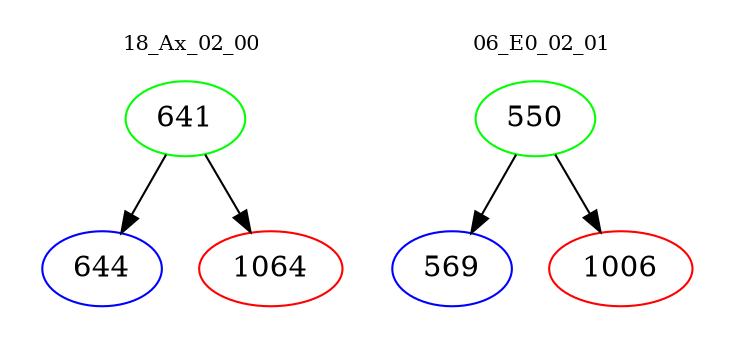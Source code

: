 digraph{
subgraph cluster_0 {
color = white
label = "18_Ax_02_00";
fontsize=10;
T0_641 [label="641", color="green"]
T0_641 -> T0_644 [color="black"]
T0_644 [label="644", color="blue"]
T0_641 -> T0_1064 [color="black"]
T0_1064 [label="1064", color="red"]
}
subgraph cluster_1 {
color = white
label = "06_E0_02_01";
fontsize=10;
T1_550 [label="550", color="green"]
T1_550 -> T1_569 [color="black"]
T1_569 [label="569", color="blue"]
T1_550 -> T1_1006 [color="black"]
T1_1006 [label="1006", color="red"]
}
}
